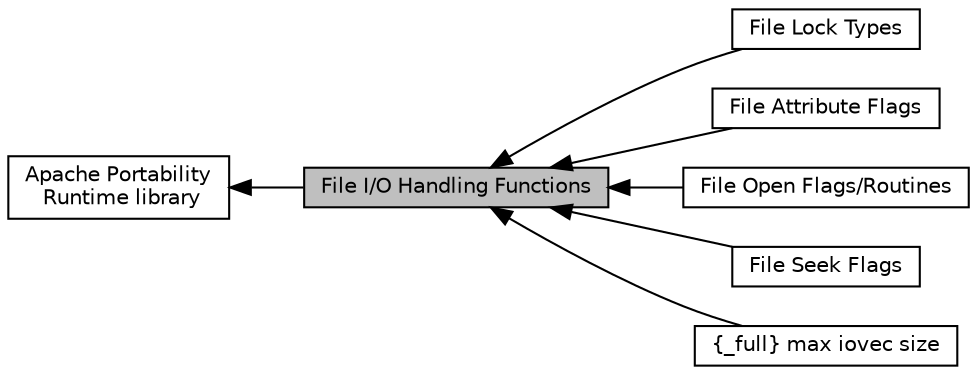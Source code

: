 digraph "File I/O Handling Functions"
{
  edge [fontname="Helvetica",fontsize="10",labelfontname="Helvetica",labelfontsize="10"];
  node [fontname="Helvetica",fontsize="10",shape=record];
  rankdir=LR;
  Node6 [label="File Lock Types",height=0.2,width=0.4,color="black", fillcolor="white", style="filled",URL="$group__apr__file__lock__types.html"];
  Node4 [label="File Attribute Flags",height=0.2,width=0.4,color="black", fillcolor="white", style="filled",URL="$group__apr__file__attrs__set__flags.html"];
  Node2 [label="File Open Flags/Routines",height=0.2,width=0.4,color="black", fillcolor="white", style="filled",URL="$group__apr__file__open__flags.html"];
  Node3 [label="File Seek Flags",height=0.2,width=0.4,color="black", fillcolor="white", style="filled",URL="$group__apr__file__seek__flags.html"];
  Node5 [label="\{_full\} max iovec size",height=0.2,width=0.4,color="black", fillcolor="white", style="filled",URL="$group__apr__file__writev.html"];
  Node1 [label="Apache Portability\l Runtime library",height=0.2,width=0.4,color="black", fillcolor="white", style="filled",URL="$group___a_p_r.html"];
  Node0 [label="File I/O Handling Functions",height=0.2,width=0.4,color="black", fillcolor="grey75", style="filled", fontcolor="black"];
  Node1->Node0 [shape=plaintext, dir="back", style="solid"];
  Node0->Node2 [shape=plaintext, dir="back", style="solid"];
  Node0->Node3 [shape=plaintext, dir="back", style="solid"];
  Node0->Node4 [shape=plaintext, dir="back", style="solid"];
  Node0->Node5 [shape=plaintext, dir="back", style="solid"];
  Node0->Node6 [shape=plaintext, dir="back", style="solid"];
}
